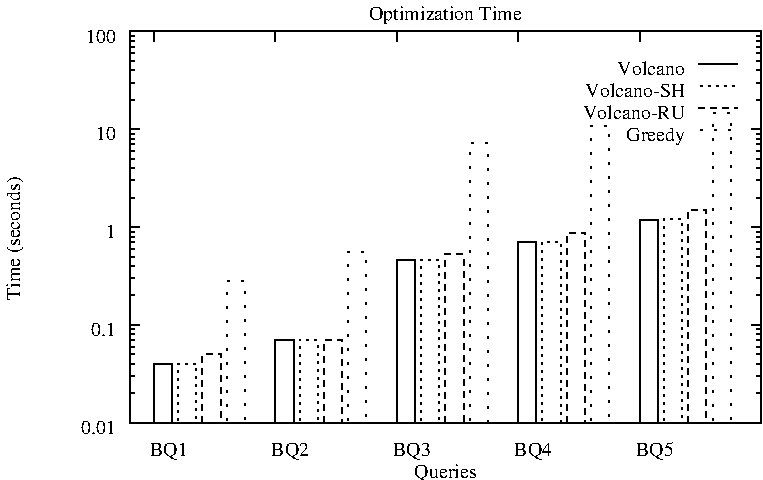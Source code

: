 #FIG 3.1
Portrait
Center
Inches
1200 2
2 1 0 1 -1 -1 0 0 -1     0.000 0 0 0 0 0 2
 1290 3484 1365 3484
2 1 0 1 -1 -1 0 0 -1     0.000 0 0 0 0 0 2
 6027 3484 5952 3484
4 2 -1 0 -1 0 10.000  0.000 2 166.000 396.000 1191 3567 0.01\001
2 1 0 1 -1 -1 0 0 -1     0.000 0 0 0 0 0 2
 1290 3263 1327 3263
2 1 0 1 -1 -1 0 0 -1     0.000 0 0 0 0 0 2
 6027 3263 5990 3263
2 1 0 1 -1 -1 0 0 -1     0.000 0 0 0 0 0 2
 1290 3134 1327 3134
2 1 0 1 -1 -1 0 0 -1     0.000 0 0 0 0 0 2
 6027 3134 5990 3134
2 1 0 1 -1 -1 0 0 -1     0.000 0 0 0 0 0 2
 1290 3042 1327 3042
2 1 0 1 -1 -1 0 0 -1     0.000 0 0 0 0 0 2
 6027 3042 5990 3042
2 1 0 1 -1 -1 0 0 -1     0.000 0 0 0 0 0 2
 1290 2971 1327 2971
2 1 0 1 -1 -1 0 0 -1     0.000 0 0 0 0 0 2
 6027 2971 5990 2971
2 1 0 1 -1 -1 0 0 -1     0.000 0 0 0 0 0 2
 1290 2913 1327 2913
2 1 0 1 -1 -1 0 0 -1     0.000 0 0 0 0 0 2
 6027 2913 5990 2913
2 1 0 1 -1 -1 0 0 -1     0.000 0 0 0 0 0 2
 1290 2864 1327 2864
2 1 0 1 -1 -1 0 0 -1     0.000 0 0 0 0 0 2
 6027 2864 5990 2864
2 1 0 1 -1 -1 0 0 -1     0.000 0 0 0 0 0 2
 1290 2822 1327 2822
2 1 0 1 -1 -1 0 0 -1     0.000 0 0 0 0 0 2
 6027 2822 5990 2822
2 1 0 1 -1 -1 0 0 -1     0.000 0 0 0 0 0 2
 1290 2784 1327 2784
2 1 0 1 -1 -1 0 0 -1     0.000 0 0 0 0 0 2
 6027 2784 5990 2784
2 1 0 1 -1 -1 0 0 -1     0.000 0 0 0 0 0 2
 1290 2750 1365 2750
2 1 0 1 -1 -1 0 0 -1     0.000 0 0 0 0 0 2
 6027 2750 5952 2750
4 2 -1 0 -1 0 10.000  0.000 2 166.000 297.000 1191 2833 0.1\001
2 1 0 1 -1 -1 0 0 -1     0.000 0 0 0 0 0 2
 1290 2530 1327 2530
2 1 0 1 -1 -1 0 0 -1     0.000 0 0 0 0 0 2
 6027 2530 5990 2530
2 1 0 1 -1 -1 0 0 -1     0.000 0 0 0 0 0 2
 1290 2401 1327 2401
2 1 0 1 -1 -1 0 0 -1     0.000 0 0 0 0 0 2
 6027 2401 5990 2401
2 1 0 1 -1 -1 0 0 -1     0.000 0 0 0 0 0 2
 1290 2309 1327 2309
2 1 0 1 -1 -1 0 0 -1     0.000 0 0 0 0 0 2
 6027 2309 5990 2309
2 1 0 1 -1 -1 0 0 -1     0.000 0 0 0 0 0 2
 1290 2238 1327 2238
2 1 0 1 -1 -1 0 0 -1     0.000 0 0 0 0 0 2
 6027 2238 5990 2238
2 1 0 1 -1 -1 0 0 -1     0.000 0 0 0 0 0 2
 1290 2180 1327 2180
2 1 0 1 -1 -1 0 0 -1     0.000 0 0 0 0 0 2
 6027 2180 5990 2180
2 1 0 1 -1 -1 0 0 -1     0.000 0 0 0 0 0 2
 1290 2131 1327 2131
2 1 0 1 -1 -1 0 0 -1     0.000 0 0 0 0 0 2
 6027 2131 5990 2131
2 1 0 1 -1 -1 0 0 -1     0.000 0 0 0 0 0 2
 1290 2088 1327 2088
2 1 0 1 -1 -1 0 0 -1     0.000 0 0 0 0 0 2
 6027 2088 5990 2088
2 1 0 1 -1 -1 0 0 -1     0.000 0 0 0 0 0 2
 1290 2051 1327 2051
2 1 0 1 -1 -1 0 0 -1     0.000 0 0 0 0 0 2
 6027 2051 5990 2051
2 1 0 1 -1 -1 0 0 -1     0.000 0 0 0 0 0 2
 1290 2017 1365 2017
2 1 0 1 -1 -1 0 0 -1     0.000 0 0 0 0 0 2
 6027 2017 5952 2017
4 2 -1 0 -1 0 10.000  0.000 2 166.000 99.000 1191 2100 1\001
2 1 0 1 -1 -1 0 0 -1     0.000 0 0 0 0 0 2
 1290 1796 1327 1796
2 1 0 1 -1 -1 0 0 -1     0.000 0 0 0 0 0 2
 6027 1796 5990 1796
2 1 0 1 -1 -1 0 0 -1     0.000 0 0 0 0 0 2
 1290 1667 1327 1667
2 1 0 1 -1 -1 0 0 -1     0.000 0 0 0 0 0 2
 6027 1667 5990 1667
2 1 0 1 -1 -1 0 0 -1     0.000 0 0 0 0 0 2
 1290 1575 1327 1575
2 1 0 1 -1 -1 0 0 -1     0.000 0 0 0 0 0 2
 6027 1575 5990 1575
2 1 0 1 -1 -1 0 0 -1     0.000 0 0 0 0 0 2
 1290 1504 1327 1504
2 1 0 1 -1 -1 0 0 -1     0.000 0 0 0 0 0 2
 6027 1504 5990 1504
2 1 0 1 -1 -1 0 0 -1     0.000 0 0 0 0 0 2
 1290 1446 1327 1446
2 1 0 1 -1 -1 0 0 -1     0.000 0 0 0 0 0 2
 6027 1446 5990 1446
2 1 0 1 -1 -1 0 0 -1     0.000 0 0 0 0 0 2
 1290 1397 1327 1397
2 1 0 1 -1 -1 0 0 -1     0.000 0 0 0 0 0 2
 6027 1397 5990 1397
2 1 0 1 -1 -1 0 0 -1     0.000 0 0 0 0 0 2
 1290 1355 1327 1355
2 1 0 1 -1 -1 0 0 -1     0.000 0 0 0 0 0 2
 6027 1355 5990 1355
2 1 0 1 -1 -1 0 0 -1     0.000 0 0 0 0 0 2
 1290 1317 1327 1317
2 1 0 1 -1 -1 0 0 -1     0.000 0 0 0 0 0 2
 6027 1317 5990 1317
2 1 0 1 -1 -1 0 0 -1     0.000 0 0 0 0 0 2
 1290 1283 1365 1283
2 1 0 1 -1 -1 0 0 -1     0.000 0 0 0 0 0 2
 6027 1283 5952 1283
4 2 -1 0 -1 0 10.000  0.000 2 166.000 198.000 1191 1366 10\001
2 1 0 1 -1 -1 0 0 -1     0.000 0 0 0 0 0 2
 1290 1063 1327 1063
2 1 0 1 -1 -1 0 0 -1     0.000 0 0 0 0 0 2
 6027 1063 5990 1063
2 1 0 1 -1 -1 0 0 -1     0.000 0 0 0 0 0 2
 1290 934 1327 934
2 1 0 1 -1 -1 0 0 -1     0.000 0 0 0 0 0 2
 6027 934 5990 934
2 1 0 1 -1 -1 0 0 -1     0.000 0 0 0 0 0 2
 1290 842 1327 842
2 1 0 1 -1 -1 0 0 -1     0.000 0 0 0 0 0 2
 6027 842 5990 842
2 1 0 1 -1 -1 0 0 -1     0.000 0 0 0 0 0 2
 1290 771 1327 771
2 1 0 1 -1 -1 0 0 -1     0.000 0 0 0 0 0 2
 6027 771 5990 771
2 1 0 1 -1 -1 0 0 -1     0.000 0 0 0 0 0 2
 1290 713 1327 713
2 1 0 1 -1 -1 0 0 -1     0.000 0 0 0 0 0 2
 6027 713 5990 713
2 1 0 1 -1 -1 0 0 -1     0.000 0 0 0 0 0 2
 1290 664 1327 664
2 1 0 1 -1 -1 0 0 -1     0.000 0 0 0 0 0 2
 6027 664 5990 664
2 1 0 1 -1 -1 0 0 -1     0.000 0 0 0 0 0 2
 1290 621 1327 621
2 1 0 1 -1 -1 0 0 -1     0.000 0 0 0 0 0 2
 6027 621 5990 621
2 1 0 1 -1 -1 0 0 -1     0.000 0 0 0 0 0 2
 1290 584 1327 584
2 1 0 1 -1 -1 0 0 -1     0.000 0 0 0 0 0 2
 6027 584 5990 584
2 1 0 1 -1 -1 0 0 -1     0.000 0 0 0 0 0 2
 1290 550 1365 550
2 1 0 1 -1 -1 0 0 -1     0.000 0 0 0 0 0 2
 6027 550 5952 550
4 2 -1 0 -1 0 10.000  0.000 2 166.000 297.000 1191 633 100\001
2 1 0 1 -1 -1 0 0 -1     0.000 0 0 0 0 0 2
 1472 3484 1472 3409
2 1 0 1 -1 -1 0 0 -1     0.000 0 0 0 0 0 2
 1472 550 1472 625
4 1 -1 0 -1 0 10.000  0.000 2 166.000 891.000 1472 3733       BQ1\001
2 1 0 1 -1 -1 0 0 -1     0.000 0 0 0 0 0 2
 2383 3484 2383 3409
2 1 0 1 -1 -1 0 0 -1     0.000 0 0 0 0 0 2
 2383 550 2383 625
4 1 -1 0 -1 0 10.000  0.000 2 166.000 891.000 2383 3733       BQ2\001
2 1 0 1 -1 -1 0 0 -1     0.000 0 0 0 0 0 2
 3294 3484 3294 3409
2 1 0 1 -1 -1 0 0 -1     0.000 0 0 0 0 0 2
 3294 550 3294 625
4 1 -1 0 -1 0 10.000  0.000 2 166.000 891.000 3294 3733       BQ3\001
2 1 0 1 -1 -1 0 0 -1     0.000 0 0 0 0 0 2
 4205 3484 4205 3409
2 1 0 1 -1 -1 0 0 -1     0.000 0 0 0 0 0 2
 4205 550 4205 625
4 1 -1 0 -1 0 10.000  0.000 2 166.000 891.000 4205 3733       BQ4\001
2 1 0 1 -1 -1 0 0 -1     0.000 0 0 0 0 0 2
 5116 3484 5116 3409
2 1 0 1 -1 -1 0 0 -1     0.000 0 0 0 0 0 2
 5116 550 5116 625
4 1 -1 0 -1 0 10.000  0.000 2 166.000 891.000 5116 3733       BQ5\001
2 1 0 1 -1 -1 0 0 -1     0.000 0 0 0 0 0 2
 6027 3484 6027 3409
2 1 0 1 -1 -1 0 0 -1     0.000 0 0 0 0 0 2
 6027 550 6027 625
2 1 0 1 -1 -1 0 0 -1     0.000 0 0 0 0 0 5
 1290 3484 6027 3484 6027 550 1290 550 1290 3484
4 1 -1 0 -1 0 10.000  1.571 2 166.000 1386.000 466 2100 Time (seconds)\001
4 1 -1 0 -1 0 10.000  0.000 2 166.000 693.000 3658 3899 Queries\001
4 1 -1 0 -1 0 10.000  0.000 2 166.000 1683.000 3658 467 Optimization Time\001
4 2 -1 0 -1 0 10.000  0.000 2 166.000 693.000 5457 874 Volcano\001
2 1 0 1 -1 -1 0 0 -1     0.000 0 0 0 0 0 2
 5556 791 5853 791
2 1 0 1 -1 -1 0 0 -1     0.000 0 0 0 0 0 5
 1472 3484 1472 3042 1609 3042 1609 3484 1472 3484
2 1 0 1 -1 -1 0 0 -1     0.000 0 0 0 0 0 5
 2383 3484 2383 2864 2520 2864 2520 3484 2383 3484
2 1 0 1 -1 -1 0 0 -1     0.000 0 0 0 0 0 5
 3294 3484 3294 2264 3431 2264 3431 3484 3294 3484
2 1 0 1 -1 -1 0 0 -1     0.000 0 0 0 0 0 5
 4205 3484 4205 2131 4342 2131 4342 3484 4205 3484
2 1 0 1 -1 -1 0 0 -1     0.000 0 0 0 0 0 5
 5116 3484 5116 1962 5253 1962 5253 3484 5116 3484
4 2 -1 0 -1 0 10.000  0.000 2 166.000 990.000 5457 1040 Volcano-SH\001
2 1 2 1 -1 -1 0 0 -1     3.000 0 0 0 0 0 2
 5556 957 5853 957
2 1 2 1 -1 -1 0 0 -1     3.000 0 0 0 0 0 5
 1654 3484 1654 3042 1791 3042 1791 3484 1654 3484
2 1 2 1 -1 -1 0 0 -1     3.000 0 0 0 0 0 5
 2565 3484 2565 2864 2702 2864 2702 3484 2565 3484
2 1 2 1 -1 -1 0 0 -1     3.000 0 0 0 0 0 5
 3476 3484 3476 2264 3613 2264 3613 3484 3476 3484
2 1 2 1 -1 -1 0 0 -1     3.000 0 0 0 0 0 5
 4387 3484 4387 2126 4524 2126 4524 3484 4387 3484
2 1 2 1 -1 -1 0 0 -1     3.000 0 0 0 0 0 5
 5298 3484 5298 1959 5435 1959 5435 3484 5298 3484
4 2 -1 0 -1 0 10.000  0.000 2 166.000 990.000 5457 1206 Volcano-RU\001
2 1 1 1 -1 -1 0 0 -1     3.000 0 0 0 0 0 2
 5556 1123 5853 1123
2 1 1 1 -1 -1 0 0 -1     3.000 0 0 0 0 0 5
 1837 3484 1837 2971 1973 2971 1973 3484 1837 3484
2 1 1 1 -1 -1 0 0 -1     3.000 0 0 0 0 0 5
 2748 3484 2748 2864 2884 2864 2884 3484 2748 3484
2 1 1 1 -1 -1 0 0 -1     3.000 0 0 0 0 0 5
 3659 3484 3659 2219 3795 2219 3795 3484 3659 3484
2 1 1 1 -1 -1 0 0 -1     3.000 0 0 0 0 0 5
 4569 3484 4569 2061 4706 2061 4706 3484 4569 3484
2 1 1 1 -1 -1 0 0 -1     3.000 0 0 0 0 0 5
 5480 3484 5480 1890 5617 1890 5617 3484 5480 3484
4 2 -1 0 -1 0 10.000  0.000 2 166.000 594.000 5457 1372 Greedy\001
2 1 2 1 -1 -1 0 0 -1     6.000 0 0 0 0 0 2
 5556 1289 5853 1289
2 1 2 1 -1 -1 0 0 -1     6.000 0 0 0 0 0 5
 2019 3484 2019 2423 2155 2423 2155 3484 2019 3484
2 1 2 1 -1 -1 0 0 -1     6.000 0 0 0 0 0 5
 2930 3484 2930 2202 3066 2202 3066 3484 2930 3484
2 1 2 1 -1 -1 0 0 -1     6.000 0 0 0 0 0 5
 3841 3484 3841 1385 3977 1385 3977 3484 3841 3484
2 1 2 1 -1 -1 0 0 -1     6.000 0 0 0 0 0 5
 4752 3484 4752 1257 4888 1257 4888 3484 4752 3484
2 1 2 1 -1 -1 0 0 -1     6.000 0 0 0 0 0 5
 5663 3484 5663 1162 5799 1162 5799 3484 5663 3484
